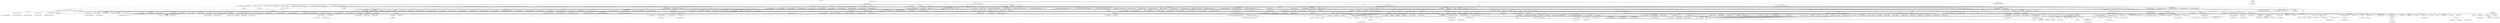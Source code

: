 digraph {
graph [overlap=false]
subgraph cluster_Router_Simple_Route {
	label="Router::Simple::Route";
	"Router::Simple::Route::CORE:match";
	"Router::Simple::Route::CORE:regcomp";
	"Router::Simple::Route::CORE:substcont";
	"Router::Simple::Route::CORE:subst";
	"Router::Simple::Route::new";
	"Router::Simple::Route::match";
	"Router::Simple::Route::CORE:qr";
	"Router::Simple::Route::BEGIN";
}
subgraph cluster_Mouse_Meta_Attribute {
	label="Mouse::Meta::Attribute";
	"Mouse::Meta::Attribute::is_weak_ref";
	"Mouse::Meta::Attribute::init_arg";
	"Mouse::Meta::Attribute::accessor_metaclass";
	"Mouse::Meta::Attribute::_process_options";
	"Mouse::Meta::Attribute::interpolate_class";
	"Mouse::Meta::Attribute::install_accessors";
	"Mouse::Meta::Attribute::new";
	"Mouse::Meta::Attribute::name";
	"Mouse::Meta::Attribute::default";
	"Mouse::Meta::Attribute::associate_method";
	"Mouse::Meta::Attribute::should_auto_deref";
	"Mouse::Meta::Attribute::has_default";
	"Mouse::Meta::Attribute::associated_class";
	"Mouse::Meta::Attribute::should_coerce";
	"Mouse::Meta::Attribute::has_trigger";
	"Mouse::Meta::Attribute::is_required";
	"Mouse::Meta::Attribute::has_type_constraint";
	"Mouse::Meta::Attribute::BEGIN";
	"Mouse::Meta::Attribute::is_lazy";
	"Mouse::Meta::Attribute::type_constraint";
	"Mouse::Meta::Attribute::has_builder";
}
subgraph cluster_Plack_Middleware_Static {
	label="Plack::Middleware::Static";
	"Plack::Middleware::Static::_handle_static";
	"Plack::Middleware::Static::CORE:regcomp";
	"Plack::Middleware::Static::call";
	"Plack::Middleware::Static::CORE:match";
}
subgraph cluster_Storable {
	label="Storable";
	"Storable::bootstrap";
}
subgraph cluster_JSON_XS {
	label="JSON::XS";
	"JSON::XS::decode_json";
}
subgraph cluster_Symbol {
	label="Symbol";
	"Symbol::qualify";
}
subgraph cluster_Config {
	label="Config";
	"Config::import";
	"Config::FETCH";
}
subgraph cluster_Encode {
	label="Encode";
	"Encode::BEGIN";
	"Encode::CORE:match";
	"Encode::predefine_encodings";
	"Encode::encode_utf8";
	"Encode::decode";
	"Encode::decode_utf8";
	"Encode::find_encoding";
	"Encode::getEncoding";
	"Encode::LEAVE_SRC";
}
subgraph cluster_HTTP_Headers {
	label="HTTP::Headers";
	"HTTP::Headers::CORE:match";
	"HTTP::Headers::new";
	"HTTP::Headers::header_field_names";
	"HTTP::Headers::CORE:sort";
	"HTTP::Headers::CORE:subst";
	"HTTP::Headers::header";
	"HTTP::Headers::content_type";
	"HTTP::Headers::_sorted_field_names";
	"HTTP::Headers::_header";
}
subgraph cluster_JSON_Boolean {
	label="JSON::Boolean";
	"JSON::Boolean::_overrride_overload";
}
subgraph cluster_URI__punycode {
	label="URI::_punycode";
	"URI::_punycode::CORE:qr";
}
subgraph cluster_Plack_Request {
	label="Plack::Request";
	"Plack::Request::new";
	"Plack::Request::_uri_base";
	"Plack::Request::env";
	"Plack::Request::base";
}
subgraph cluster_Kossy_Connection {
	label="Kossy::Connection";
	"Kossy::Connection::render";
	"Kossy::Connection::BEGIN";
}
subgraph cluster_Mouse_Meta_Class {
	label="Mouse::Meta::Class";
	"Mouse::Meta::Class::strict_constructor";
	"Mouse::Meta::Class::constructor_class";
	"Mouse::Meta::Class::superclasses";
	"Mouse::Meta::Class::attribute_metaclass";
	"Mouse::Meta::Class::linearized_isa";
	"Mouse::Meta::Class::add_attribute";
	"Mouse::Meta::Class::is_immutable";
	"Mouse::Meta::Class::BEGIN";
	"Mouse::Meta::Class::verify_superclass";
	"Mouse::Meta::Class::_invalidate_metaclass_cache";
	"Mouse::Meta::Class::destructor_class";
	"Mouse::Meta::Class::is_anon_class";
	"Mouse::Meta::Class::CORE:subst";
	"Mouse::Meta::Class::immutable_options";
	"Mouse::Meta::Class::_calculate_all_attributes";
	"Mouse::Meta::Class::make_immutable";
	"Mouse::Meta::Class::_construct_meta";
	"Mouse::Meta::Class::CORE:sort";
}
subgraph cluster_DynaLoader {
	label="DynaLoader";
	"DynaLoader::CORE:ftfile";
	"DynaLoader::CORE:ftsize";
	"DynaLoader::dl_undef_symbols";
	"DynaLoader::dl_find_symbol";
	"DynaLoader::dl_load_file";
	"DynaLoader::CORE:subst";
	"DynaLoader::BEGIN";
	"DynaLoader::dl_load_flags";
	"DynaLoader::dl_install_xsub";
	"DynaLoader::CORE:ftdir";
	"DynaLoader::bootstrap";
}
subgraph cluster_Data_MessagePack {
	label="Data::MessagePack";
	"Data::MessagePack::pack";
	"Data::MessagePack::BEGIN";
	"Data::MessagePack::CORE:match";
}
subgraph cluster_DBI {
	label="DBI";
	"DBI::connect_cached";
	"DBI::bootstrap";
	"DBI::setup_driver";
	"DBI::CORE:match";
	"DBI::_new_handle";
	"DBI::_new_sth";
	"DBI::BEGIN";
	"DBI::__ANON__[x86_64-linux-thread-multi/DBI.pm:732]";
	"DBI::END";
	"DBI::_concat_hash_sorted";
	"DBI::_install_method";
	"DBI::_new_dbh";
	"DBI::install_driver";
	"DBI::disconnect_all";
	"DBI::CORE:subst";
	"DBI::_new_drh";
	"DBI::connect";
}
subgraph cluster_base {
	label="base";
	"base::has_fields";
	"base::has_version";
	"base::has_attr";
	"base::import";
}
subgraph cluster_warnings {
	label="warnings";
	"warnings::unimport";
	"warnings::bits";
	"warnings::import";
}
subgraph cluster_IO_File {
	label="IO::File";
	"IO::File::CORE:match";
}
subgraph cluster_Isucon {
	label="Isucon";
	"Isucon::dbh";
	"Isucon::__ANON__[/home/isucon/isucon/webapp/perl/lib/Isucon.pm:43]";
	"Isucon::CORE:readline";
	"Isucon::__ANON__[/home/isucon/isucon/webapp/perl/lib/Isucon.pm:52]";
	"Isucon::load_config";
	"Isucon::__ANON__[/home/isucon/isucon/webapp/perl/lib/Isucon.pm:44]";
	"Isucon::BEGIN";
	"Isucon::CORE:open";
}
subgraph cluster_vars {
	label="vars";
	"vars::import";
	"vars::BEGIN";
	"vars::CORE:match";
}
subgraph cluster_Plack_Util_Accessor {
	label="Plack::Util::Accessor";
	"Plack::Util::Accessor::__ANON__[Plack/Util/Accessor.pm:19]";
	"Plack::Util::Accessor::mk_accessors";
	"Plack::Util::Accessor::import";
}
subgraph cluster_strict {
	label="strict";
	"strict::import";
	"strict::unimport";
	"strict::bits";
}
subgraph cluster_DBD_mysql {
	label="DBD::mysql";
	"DBD::mysql::_OdbcParse";
	"DBD::mysql::driver";
	"DBD::mysql::CORE:match";
	"DBD::mysql::bootstrap";
}
subgraph cluster_Plack_App_URLMap {
	label="Plack::App::URLMap";
	"Plack::App::URLMap::BEGIN";
}
subgraph cluster_Encode_Encoding {
	label="Encode::Encoding";
	"Encode::Encoding::CORE:match";
	"Encode::Encoding::BEGIN";
	"Encode::Encoding::renewed";
}
subgraph cluster_DBI_common {
	label="DBI::common";
	"DBI::common::func";
	"DBI::common::STORE";
	"DBI::common::FETCH";
}
subgraph cluster_common_sense {
	label="common::sense";
	"common::sense::import";
}
subgraph cluster_attributes {
	label="attributes";
	"attributes::bootstrap";
	"attributes::reftype";
	"attributes::_modify_attrs";
	"attributes::import";
}
subgraph cluster_Kossy_Request {
	label="Kossy::Request";
	"Kossy::Request::uri_for";
	"Kossy::Request::BEGIN";
}
subgraph cluster_Mouse_Util_TypeConstraints {
	label="Mouse::Util::TypeConstraints";
	"Mouse::Util::TypeConstraints::class_type";
	"Mouse::Util::TypeConstraints::find_or_create_isa_type_constraint";
	"Mouse::Util::TypeConstraints::find_type_constraint";
	"Mouse::Util::TypeConstraints::find_or_parse_type_constraint";
	"Mouse::Util::TypeConstraints::BEGIN";
	"Mouse::Util::TypeConstraints::subtype";
	"Mouse::Util::TypeConstraints::CORE:subst";
	"Mouse::Util::TypeConstraints::CORE:match";
	"Mouse::Util::TypeConstraints::_define_type";
}
subgraph cluster_DBI_Const_GetInfo_ODBC {
	label="DBI::Const::GetInfo::ODBC";
	"DBI::Const::GetInfo::ODBC::CORE:match";
}
subgraph cluster_Plack_Middleware_Conditional {
	label="Plack::Middleware::Conditional";
	"Plack::Middleware::Conditional::BEGIN";
}
subgraph cluster_XSLoader {
	label="XSLoader";
	"XSLoader::load";
	"XSLoader::bootstrap_inherit";
}
subgraph cluster_bytes {
	label="bytes";
	"bytes::import";
}
subgraph cluster_Router_Simple {
	label="Router::Simple";
	"Router::Simple::new";
	"Router::Simple::connect";
	"Router::Simple::match";
	"Router::Simple::_match";
	"Router::Simple::BEGIN";
}
subgraph cluster_URI_Escape {
	label="URI::Escape";
	"URI::Escape::uri_unescape";
	"URI::Escape::CORE:subst";
	"URI::Escape::CORE:qr";
}
subgraph cluster_IO_Handle {
	label="IO::Handle";
	"IO::Handle::autoflush";
}
subgraph cluster_URI__idna {
	label="URI::_idna";
	"URI::_idna::CORE:qr";
	"URI::_idna::CORE:regcomp";
	"URI::_idna::encode";
	"URI::_idna::CORE:match";
	"URI::_idna::check_size";
	"URI::_idna::ToASCII";
}
subgraph cluster_FileHandle {
	label="FileHandle";
	"FileHandle::import";
}
subgraph cluster_DBD___st {
	label="DBD::_::st";
	"DBD::_::st::fetchrow_hashref";
	"DBD::_::st::BEGIN";
	"DBD::_::st::fetchall_arrayref";
}
subgraph cluster_Mouse_Meta_Method_Constructor_XS {
	label="Mouse::Meta::Method::Constructor::XS";
	"Mouse::Meta::Method::Constructor::XS::_generate_constructor";
}
subgraph cluster_Text_Xslate_Bridge_TT2Like {
	label="Text::Xslate::Bridge::TT2Like";
	"Text::Xslate::Bridge::TT2Like::CORE:regcomp";
}
subgraph cluster_Mouse_Meta_Method_Destructor_XS {
	label="Mouse::Meta::Method::Destructor::XS";
	"Mouse::Meta::Method::Destructor::XS::_generate_destructor";
}
subgraph cluster_Exporter_Heavy {
	label="Exporter::Heavy";
	"Exporter::Heavy::_push_tags";
	"Exporter::Heavy::heavy_export_tags";
	"Exporter::Heavy::CORE:subst";
	"Exporter::Heavy::heavy_export_ok_tags";
	"Exporter::Heavy::CORE:match";
	"Exporter::Heavy::heavy_export";
	"Exporter::Heavy::heavy_export_to_level";
}
subgraph cluster_URI {
	label="URI";
	"URI::canonical";
	"URI::CORE:regcomp";
	"URI::new";
	"URI::_uric_escape";
	"URI::_scheme";
	"URI::implementor";
	"URI::CORE:match";
	"URI::_init_implementor";
	"URI::_init";
	"URI::CORE:subst";
}
subgraph cluster_Plack_Component {
	label="Plack::Component";
	"Plack::Component::prepare_app";
	"Plack::Component::__ANON__[Plack/Component.pm:39]";
	"Plack::Component::new";
	"Plack::Component::to_app";
}
subgraph cluster_URI_http {
	label="URI::http";
	"URI::http::canonical";
}
subgraph cluster_Class_Accessor {
	label="Class::Accessor";
	"Class::Accessor::accessor_name_for";
	"Class::Accessor::mk_accessors";
	"Class::Accessor::mutator_name_for";
	"Class::Accessor::import";
	"Class::Accessor::_mk_accessors";
}
subgraph cluster_DBI_dr {
	label="DBI::dr";
	"DBI::dr::disconnect_all";
	"DBI::dr::connect_cached";
	"DBI::dr::connect";
}
subgraph cluster_constant {
	label="constant";
	"constant::import";
	"constant::BEGIN";
	"constant::CORE:match";
}
subgraph cluster_Exporter {
	label="Exporter";
	"Exporter::as_heavy";
	"Exporter::export_to_level";
	"Exporter::export_tags";
	"Exporter::CORE:match";
	"Exporter::import";
	"Exporter::CORE:subst";
	"Exporter::export";
	"Exporter::export_ok_tags";
}
subgraph cluster_Class_Accessor_Lite {
	label="Class::Accessor::Lite";
	"Class::Accessor::Lite::__m";
	"Class::Accessor::Lite::BEGIN";
	"Class::Accessor::Lite::CORE:sort";
	"Class::Accessor::Lite::import";
	"Class::Accessor::Lite::__ANON__[Class/Accessor/Lite.pm:107]";
	"Class::Accessor::Lite::_mk_new";
	"Class::Accessor::Lite::__ANON__[Class/Accessor/Lite.pm:98]";
	"Class::Accessor::Lite::__m_new";
	"Class::Accessor::Lite::_mk_accessors";
}
subgraph cluster_utf8 {
	label="utf8";
	"utf8::encode";
	"utf8::import";
	"utf8::downgrade";
}
subgraph cluster_DBD___common {
	label="DBD::_::common";
	"DBD::_::common::CORE:match";
	"DBD::_::common::trace_msg";
	"DBD::_::common::BEGIN";
	"DBD::_::common::install_method";
}
subgraph cluster_Plack_Middleware {
	label="Plack::Middleware";
	"Plack::Middleware::import";
	"Plack::Middleware::wrap";
}
subgraph cluster_SelectSaver {
	label="SelectSaver";
	"SelectSaver::CORE:select";
	"SelectSaver::new";
}
subgraph cluster_Mouse_Exporter {
	label="Mouse::Exporter";
	"Mouse::Exporter::setup_import_methods";
	"Mouse::Exporter::BEGIN";
	"Mouse::Exporter::CORE:subst";
	"Mouse::Exporter::do_import";
	"Mouse::Exporter::build_import_methods";
	"Mouse::Exporter::import";
	"Mouse::Exporter::do_unimport";
	"Mouse::Exporter::_get_caller_package";
}
subgraph cluster_DBI_st {
	label="DBI::st";
	"DBI::st::fetchall_arrayref";
	"DBI::st::fetch";
	"DBI::st::mysql_async_ready";
	"DBI::st::execute";
	"DBI::st::fetchrow_hashref";
}
subgraph cluster_Mouse_Meta_Module {
	label="Mouse::Meta::Module";
	"Mouse::Meta::Module::BEGIN";
	"Mouse::Meta::Module::initialize";
	"Mouse::Meta::Module::_get_metaclass_by_name";
	"Mouse::Meta::Module::add_method";
}
subgraph cluster_File_Basename {
	label="File::Basename";
	"File::Basename::dirname";
	"File::Basename::CORE:substcont";
	"File::Basename::fileparse_set_fstype";
	"File::Basename::CORE:subst";
	"File::Basename::fileparse";
	"File::Basename::_strip_trailing_sep";
	"File::Basename::CORE:regcomp";
	"File::Basename::CORE:match";
	"File::Basename::BEGIN";
}
subgraph cluster_AutoLoader {
	label="AutoLoader";
	"AutoLoader::BEGIN";
	"AutoLoader::CORE:substcont";
	"AutoLoader::import";
	"AutoLoader::CORE:subst";
	"AutoLoader::CORE:regcomp";
}
subgraph cluster_Text_Xslate {
	label="Text::Xslate";
	"Text::Xslate::input_layer";
	"Text::Xslate::BEGIN";
	"Text::Xslate::CORE:subst";
	"Text::Xslate::CORE:match";
}
subgraph cluster_Class_Accessor_Fast {
	label="Class::Accessor::Fast";
	"Class::Accessor::Fast::make_accessor";
}
subgraph cluster_HTTP_Body_UrlEncoded {
	label="HTTP::Body::UrlEncoded";
	"HTTP::Body::UrlEncoded::CORE:qr";
}
subgraph cluster_File_Spec_Unix {
	label="File::Spec::Unix";
	"File::Spec::Unix::BEGIN";
	"File::Spec::Unix::CORE:ftdir";
	"File::Spec::Unix::rel2abs";
	"File::Spec::Unix::path";
	"File::Spec::Unix::canonpath";
	"File::Spec::Unix::_tmpdir";
	"File::Spec::Unix::CORE:match";
	"File::Spec::Unix::catfile";
	"File::Spec::Unix::updir";
	"File::Spec::Unix::CORE:ftewrite";
	"File::Spec::Unix::file_name_is_absolute";
	"File::Spec::Unix::tmpdir";
	"File::Spec::Unix::CORE:subst";
	"File::Spec::Unix::catdir";
}
subgraph cluster_List_Util {
	label="List::Util";
	"List::Util::BEGIN";
	"List::Util::bootstrap";
}
subgraph cluster_Kossy_Response {
	label="Kossy::Response";
	"Kossy::Response::_body";
	"Kossy::Response::BEGIN";
}
subgraph cluster_integer {
	label="integer";
	"integer::import";
	"integer::unimport";
}
subgraph cluster_Text_Xslate_Util {
	label="Text::Xslate::Util";
	"Text::Xslate::Util::html_builder";
	"Text::Xslate::Util::import_from";
	"Text::Xslate::Util::CORE:qr";
	"Text::Xslate::Util::BEGIN";
	"Text::Xslate::Util::CORE:regcomp";
	"Text::Xslate::Util::CORE:match";
	"Text::Xslate::Util::uri_escape";
}
subgraph cluster_URI__generic {
	label="URI::_generic";
	"URI::_generic::_check_path";
	"URI::_generic::path";
	"URI::_generic::CORE:subst";
	"URI::_generic::CORE:regcomp";
	"URI::_generic::authority";
	"URI::_generic::CORE:match";
}
subgraph cluster_Data_MessagePack_Unpacker {
	label="Data::MessagePack::Unpacker";
	"Data::MessagePack::Unpacker::data";
	"Data::MessagePack::Unpacker::utf8";
	"Data::MessagePack::Unpacker::new";
	"Data::MessagePack::Unpacker::execute";
	"Data::MessagePack::Unpacker::reset";
}
subgraph cluster_Time_Local {
	label="Time::Local";
	"Time::Local::CORE:pack";
	"Time::Local::_daygm";
}
subgraph cluster_Plack_Builder {
	label="Plack::Builder";
	"Plack::Builder::BEGIN";
	"Plack::Builder::to_app";
	"Plack::Builder::__ANON__[Plack/Builder.pm:94]";
	"Plack::Builder::builder";
	"Plack::Builder::add_middleware";
	"Plack::Builder::__ANON__[Plack/Builder.pm:20]";
	"Plack::Builder::new";
	"Plack::Builder::enable";
}
subgraph cluster_Kossy_Exception {
	label="Kossy::Exception";
	"Kossy::Exception::BEGIN";
}
subgraph cluster_Mouse_Meta_TypeConstraint {
	label="Mouse::Meta::TypeConstraint";
	"Mouse::Meta::TypeConstraint::_compiled_type_constraint";
	"Mouse::Meta::TypeConstraint::compile_type_constraint";
	"Mouse::Meta::TypeConstraint::new";
	"Mouse::Meta::TypeConstraint::BEGIN";
}
subgraph cluster_Try_Tiny {
	label="Try::Tiny";
	"Try::Tiny::BEGIN";
	"Try::Tiny::catch";
	"Try::Tiny::try";
}
subgraph cluster_parent {
	label="parent";
	"parent::BEGIN";
	"parent::CORE:subst";
	"parent::import";
}
subgraph cluster_Router_Simple_SubMapper {
	label="Router::Simple::SubMapper";
	"Router::Simple::SubMapper::BEGIN";
}
subgraph cluster_JSON_Backend_PP {
	label="JSON::Backend::PP";
	"JSON::Backend::PP::BEGIN";
}
subgraph cluster_overload {
	label="overload";
	"overload::OVERLOAD";
	"overload::import";
	"overload::CORE:match";
}
subgraph cluster_re {
	label="re";
	"re::import";
	"re::bits";
}
subgraph cluster_URI__server {
	label="URI::_server";
	"URI::_server::CORE:regcomp";
	"URI::_server::_uric_escape";
	"URI::_server::CORE:subst";
	"URI::_server::_port";
	"URI::_server::CORE:match";
	"URI::_server::host";
	"URI::_server::canonical";
	"URI::_server::_host_escape";
}
subgraph cluster_main {
	label="main";
	"main::BEGIN";
	"main::RUNTIME";
}
subgraph cluster_Plack_Util {
	label="Plack::Util";
	"Plack::Util::load_class";
	"Plack::Util::CORE:match";
	"Plack::Util::CORE:subst";
	"Plack::Util::CORE:regcomp";
	"Plack::Util::foreach";
	"Plack::Util::run_app";
}
subgraph cluster_Any_Moose {
	label="Any::Moose";
	"Any::Moose::BEGIN";
	"Any::Moose::_is_moose_loaded";
	"Any::Moose::any_moose";
	"Any::Moose::import";
	"Any::Moose::moose_is_preferred";
	"Any::Moose::CORE:subst";
	"Any::Moose::CORE:match";
	"Any::Moose::_canonicalize_fragment";
	"Any::Moose::_canonicalize_options";
	"Any::Moose::unimport";
	"Any::Moose::_install_module";
	"Any::Moose::_backer_of";
	"Any::Moose::mouse_is_preferred";
}
subgraph cluster_File_Temp {
	label="File::Temp";
	"File::Temp::cleanup";
	"File::Temp::END";
}
subgraph cluster_Mouse_Meta_Role {
	label="Mouse::Meta::Role";
	"Mouse::Meta::Role::BEGIN";
}
subgraph cluster_DBI_db {
	label="DBI::db";
	"DBI::db::connected";
	"DBI::db::ping";
	"DBI::db::selectall_arrayref";
	"DBI::db::prepare";
}
subgraph cluster_DBI_Const_GetInfoType {
	label="DBI::Const::GetInfoType";
	"DBI::Const::GetInfoType::CORE:match";
}
subgraph cluster_Scalar_Util {
	label="Scalar::Util";
	"Scalar::Util::looks_like_number";
	"Scalar::Util::blessed";
	"Scalar::Util::BEGIN";
	"Scalar::Util::weaken";
}
subgraph cluster_UNIVERSAL {
	label="UNIVERSAL";
	"UNIVERSAL::isa";
	"UNIVERSAL::VERSION";
	"UNIVERSAL::can";
}
subgraph cluster_FindBin {
	label="FindBin";
	"FindBin::CORE:fteread";
	"FindBin::CORE:match";
	"FindBin::CORE:ftfile";
	"FindBin::init";
	"FindBin::cwd2";
	"FindBin::CORE:readlink";
	"FindBin::BEGIN";
}
subgraph cluster_File_Spec {
	label="File::Spec";
	"File::Spec::BEGIN";
}
subgraph cluster_Fcntl {
	label="Fcntl";
	"Fcntl::AUTOLOAD";
	"Fcntl::__ANON__[Fcntl.pm:230]";
	"Fcntl::CORE:subst";
	"Fcntl::constant";
}
subgraph cluster_Encode_utf8 {
	label="Encode::utf8";
	"Encode::utf8::BEGIN";
	"Encode::utf8::decode_xs";
}
subgraph cluster_DBD___dr {
	label="DBD::_::dr";
	"DBD::_::dr::BEGIN";
}
subgraph cluster_Mouse_Meta_Method_Accessor_XS {
	label="Mouse::Meta::Method::Accessor::XS";
	"Mouse::Meta::Method::Accessor::XS::_generate_reader";
}
subgraph cluster_DBD_mysql_db {
	label="DBD::mysql::db";
	"DBD::mysql::db::_login";
}
subgraph cluster_Encode_Config {
	label="Encode::Config";
	"Encode::Config::BEGIN";
	"Encode::Config::CORE:match";
}
subgraph cluster_Mouse {
	label="Mouse";
	"Mouse::BEGIN";
	"Mouse::has";
	"Mouse::init_meta";
}
subgraph cluster_lib {
	label="lib";
	"lib::import";
}
subgraph cluster_Mouse_Object {
	label="Mouse::Object";
	"Mouse::Object::BUILDARGS";
	"Mouse::Object::new";
	"Mouse::Object::BEGIN";
}
subgraph cluster_DBD_mysql_st {
	label="DBD::mysql::st";
	"DBD::mysql::st::_prepare";
}
subgraph cluster_DBI_Const_GetInfo_ANSI {
	label="DBI::Const::GetInfo::ANSI";
	"DBI::Const::GetInfo::ANSI::CORE:match";
}
subgraph cluster_Mouse_Util {
	label="Mouse::Util";
	"Mouse::Util::is_class_loaded";
	"Mouse::Util::is_valid_class_name";
	"Mouse::Util::__register_metaclass_storage";
	"Mouse::Util::install_subroutines";
	"Mouse::Util::BEGIN";
	"Mouse::Util::load_class";
	"Mouse::Util::_try_load_one_class";
	"Mouse::Util::is_a_type_constraint";
	"Mouse::Util::generate_can_predicate_for";
	"Mouse::Util::__ANON__[x86_64-linux-thread-multi/Mouse/Util.pm:104]";
	"Mouse::Util::get_code_info";
	"Mouse::Util::CORE:subst";
	"Mouse::Util::generate_isa_predicate_for";
}
subgraph cluster_Plack_Middleware_ReverseProxy {
	label="Plack::Middleware::ReverseProxy";
	"Plack::Middleware::ReverseProxy::CORE:match";
	"Plack::Middleware::ReverseProxy::call";
}
subgraph cluster_Text_Xslate_Engine {
	label="Text::Xslate::Engine";
	"Text::Xslate::Engine::CORE:stat";
	"Text::Xslate::Engine::CORE:readline";
	"Text::Xslate::Engine::find_file";
	"Text::Xslate::Engine::CORE:open";
	"Text::Xslate::Engine::BEGIN";
	"Text::Xslate::Engine::new";
	"Text::Xslate::Engine::load_file";
	"Text::Xslate::Engine::CORE:read";
	"Text::Xslate::Engine::_resolve_function_aliases";
	"Text::Xslate::Engine::CORE:ftewrite";
	"Text::Xslate::Engine::_register_builtin_methods";
	"Text::Xslate::Engine::_assemble";
	"Text::Xslate::Engine::CORE:regcomp";
	"Text::Xslate::Engine::default_functions";
	"Text::Xslate::Engine::CORE:sort";
	"Text::Xslate::Engine::render";
	"Text::Xslate::Engine::_magic_token";
	"Text::Xslate::Engine::options";
	"Text::Xslate::Engine::_extract_options";
	"Text::Xslate::Engine::_merge_hash";
	"Text::Xslate::Engine::CORE:close";
	"Text::Xslate::Engine::CORE:ftdir";
	"Text::Xslate::Engine::CORE:flock";
	"Text::Xslate::Engine::_load_compiled";
	"Text::Xslate::Engine::CORE:match";
}
subgraph cluster_JSON_Backend_XS {
	label="JSON::Backend::XS";
	"JSON::Backend::XS::init";
}
subgraph cluster_Plack_Handler_CLI {
	label="Plack::Handler::CLI";
	"Plack::Handler::CLI::run";
	"Plack::Handler::CLI::stdout";
	"Plack::Handler::CLI::__ANON__[Plack/Handler/CLI.pm:37]";
	"Plack::Handler::CLI::CORE:print";
	"Plack::Handler::CLI::BEGIN";
	"Plack::Handler::CLI::__ANON__[Plack/Handler/CLI.pm:168]";
	"Plack::Handler::CLI::__ANON__[Plack/Handler/CLI.pm:49]";
	"Plack::Handler::CLI::need_headers";
	"Plack::Handler::CLI::meta";
	"Plack::Handler::CLI::__ANON__[Plack/Handler/CLI.pm:43]";
	"Plack::Handler::CLI::stdin";
	"Plack::Handler::CLI::stderr";
	"Plack::Handler::CLI::_handle_response";
}
subgraph cluster_DBD___db {
	label="DBD::_::db";
	"DBD::_::db::BEGIN";
	"DBD::_::db::selectall_arrayref";
}
subgraph cluster_warnings_register {
	label="warnings::register";
	"warnings::register::mkMask";
	"warnings::register::import";
}
subgraph cluster_Text_Xslate_Bridge {
	label="Text::Xslate::Bridge";
	"Text::Xslate::Bridge::bridge";
	"Text::Xslate::Bridge::methods";
	"Text::Xslate::Bridge::export_into_xslate";
	"Text::Xslate::Bridge::_functions";
}
subgraph cluster_Plack_Response {
	label="Plack::Response";
	"Plack::Response::_finalize_cookies";
	"Plack::Response::content_type";
	"Plack::Response::new";
	"Plack::Response::headers";
	"Plack::Response::CORE:subst";
	"Plack::Response::finalize";
	"Plack::Response::cookies";
}
subgraph cluster_JSON {
	label="JSON";
	"JSON::BEGIN";
	"JSON::import";
	"JSON::CORE:close";
	"JSON::CORE:readline";
	"JSON::_set_module";
	"JSON::_load_xs";
}
subgraph cluster_Encode_Alias {
	label="Encode::Alias";
	"Encode::Alias::CORE:match";
	"Encode::Alias::define_alias";
	"Encode::Alias::init_aliases";
	"Encode::Alias::BEGIN";
	"Encode::Alias::undef_aliases";
	"Encode::Alias::CORE:qr";
}
subgraph cluster_Cwd {
	label="Cwd";
	"Cwd::abs_path";
	"Cwd::BEGIN";
	"Cwd::CORE:fteexec";
	"Cwd::getcwd";
	"Cwd::CORE:regcomp";
}
subgraph cluster_Kossy {
	label="Kossy";
	"Kossy::new";
	"Kossy::psgi";
	"Kossy::__ANON__[/home/isucon/isucon/webapp/perl/lib/Kossy.pm:106]";
	"Kossy::build_app";
	"Kossy::CORE:qr";
	"Kossy::__ANON__[/home/isucon/isucon/webapp/perl/lib/Kossy.pm:114]";
	"Kossy::__ANON__[/home/isucon/isucon/webapp/perl/lib/Kossy.pm:75]";
	"Kossy::post";
	"Kossy::_router";
	"Kossy::filter";
	"Kossy::get";
	"Kossy::wrap_filter";
	"Kossy::_connect";
	"Kossy::__ANON__[/home/isucon/isucon/webapp/perl/lib/Kossy.pm:46]";
	"Kossy::__ANON__[/home/isucon/isucon/webapp/perl/lib/Kossy.pm:122]";
	"Kossy::BEGIN";
}
"URI::_generic::path" -> "URI::_generic::_check_path";
"Plack::Handler::CLI::BEGIN" -> "Any::Moose::_is_moose_loaded";
"Any::Moose::_backer_of" -> "Any::Moose::_is_moose_loaded";
"Text::Xslate::Engine::load_file" -> "Text::Xslate::Engine::find_file";
"URI::_server::_host_escape" -> "URI::_punycode::CORE:qr";
"Isucon::__ANON__[/home/isucon/isucon/webapp/perl/lib/Isucon.pm:43]" -> "Kossy::__ANON__[/home/isucon/isucon/webapp/perl/lib/Kossy.pm:106]";
"URI::canonical" -> "URI::_scheme";
"URI::_generic::_check_path" -> "URI::_generic::CORE:match";
"URI::_generic::path" -> "URI::_generic::CORE:match";
"URI::_generic::authority" -> "URI::_generic::CORE:match";
"Isucon::load_config" -> "JSON::XS::decode_json";
"URI::_generic::path" -> "utf8::downgrade";
"URI::_uric_escape" -> "utf8::downgrade";
"Mouse::Object::new" -> "Plack::Handler::CLI::__ANON__[Plack/Handler/CLI.pm:49]";
"FindBin::init" -> "File::Basename::fileparse";
"File::Basename::dirname" -> "File::Basename::fileparse";
"URI::_server::_host_escape" -> "URI::_idna::encode";
"parent::import" -> "URI::Escape::CORE:qr";
"Mouse::Meta::Method::Accessor::XS::_generate_reader" -> "Mouse::Meta::Attribute::name";
"Mouse::Meta::Class::_calculate_all_attributes" -> "Mouse::Meta::Attribute::name";
"Kossy::__ANON__[/home/isucon/isucon/webapp/perl/lib/Kossy.pm:122]" -> "Try::Tiny::try";
"Class::Accessor::Lite::import" -> "Class::Accessor::Lite::_mk_accessors";
"Plack::Builder::__ANON__[Plack/Builder.pm:20]" -> "Plack::Middleware::wrap";
"Mouse::Meta::Method::Accessor::XS::_generate_reader" -> "Mouse::Meta::Attribute::has_default";
"Text::Xslate::Engine::new" -> "Text::Xslate::Engine::default_functions";
"DynaLoader::bootstrap" -> "DynaLoader::CORE:ftsize";
"Kossy::__ANON__[/home/isucon/isucon/webapp/perl/lib/Kossy.pm:122]" -> "Plack::Response::new";
"URI::_generic::path" -> "URI::_generic::CORE:subst";
"URI::implementor" -> "URI::_generic::CORE:subst";
"parent::import" -> "Exporter::export_tags";
"Mouse::Object::new" -> "Mouse::Meta::Class::is_immutable";
"Exporter::import" -> "Exporter::CORE:match";
"Encode::Alias::init_aliases" -> "Encode::Alias::CORE:qr";
"Mouse::Meta::Attribute::install_accessors" -> "Mouse::Meta::Module::add_method";
"Mouse::Meta::Class::make_immutable" -> "Mouse::Meta::Module::add_method";
"Mouse::init_meta" -> "Mouse::Meta::Module::add_method";
"File::Basename::_strip_trailing_sep" -> "File::Basename::CORE:subst";
"Router::Simple::SubMapper::BEGIN" -> "Exporter::import";
"Text::Xslate::Engine::BEGIN" -> "Exporter::import";
"Isucon::BEGIN" -> "Exporter::import";
"Kossy::Request::BEGIN" -> "Exporter::import";
"Encode::Alias::BEGIN" -> "Exporter::import";
"URI::implementor" -> "Exporter::import";
"URI::_server::_host_escape" -> "Exporter::import";
"Router::Simple::BEGIN" -> "Exporter::import";
"FindBin::BEGIN" -> "Exporter::import";
"base::import" -> "Exporter::import";
"Text::Xslate::Util::import_from" -> "Exporter::import";
"Kossy::Response::BEGIN" -> "Exporter::import";
"Encode::BEGIN" -> "Exporter::import";
"Plack::Util::load_class" -> "Exporter::import";
"Try::Tiny::BEGIN" -> "Exporter::import";
"Cwd::BEGIN" -> "Exporter::import";
"parent::import" -> "Exporter::import";
"Text::Xslate::BEGIN" -> "Exporter::import";
"DBI::install_driver" -> "Exporter::import";
"main::BEGIN" -> "Exporter::import";
"Kossy::BEGIN" -> "Exporter::import";
"JSON::_load_xs" -> "Exporter::import";
"Plack::Middleware::Static::call" -> "Kossy::__ANON__[/home/isucon/isucon/webapp/perl/lib/Kossy.pm:122]";
"JSON::_load_xs" -> "common::sense::import";
"Kossy::Request::uri_for" -> "URI::_generic::path";
"URI::http::canonical" -> "URI::_generic::path";
"DBI::st::fetchrow_hashref" -> "DBD::_::st::fetchrow_hashref";
"URI::_idna::ToASCII" -> "URI::_idna::CORE:regcomp";
"File::Basename::dirname" -> "File::Basename::_strip_trailing_sep";
"URI::_server::_uric_escape" -> "URI::_server::CORE:match";
"URI::_server::_port" -> "URI::_server::CORE:match";
"URI::_server::canonical" -> "URI::_server::CORE:match";
"URI::_server::_host_escape" -> "URI::_server::CORE:match";
"Text::Xslate::Engine::find_file" -> "Text::Xslate::Util::uri_escape";
"URI::new" -> "URI::CORE:subst";
"URI::_uric_escape" -> "URI::CORE:subst";
"URI::implementor" -> "URI::CORE:subst";
"Mouse::Meta::Method::Accessor::XS::_generate_reader" -> "Mouse::Meta::Attribute::is_weak_ref";
"JSON::_load_xs" -> "JSON::CORE:close";
"Mouse::Meta::Attribute::new" -> "Mouse::Meta::Attribute::_process_options";
"Text::Xslate::Engine::render" -> "Text::Xslate::Engine::load_file";
"DBI::disconnect_all" -> "DBI::dr::disconnect_all";
"Isucon::__ANON__[/home/isucon/isucon/webapp/perl/lib/Isucon.pm:52]" -> "Kossy::Connection::render";
"Text::Xslate::Util::import_from" -> "Text::Xslate::Util::html_builder";
"Mouse::Object::new" -> "Plack::Handler::CLI::__ANON__[Plack/Handler/CLI.pm:37]";
"Exporter::import" -> "Exporter::CORE:subst";
"Exporter::as_heavy" -> "Exporter::CORE:subst";
"Plack::Component::__ANON__[Plack/Component.pm:39]" -> "Plack::Middleware::Static::call";
"DBD::_::db::selectall_arrayref" -> "DBI::db::prepare";
"Router::Simple::match" -> "Router::Simple::_match";
"URI::new" -> "URI::_init";
"Plack::Response::_finalize_cookies" -> "Plack::Response::cookies";
"Plack::Builder::BEGIN" -> "Plack::Middleware::import";
"Any::Moose::unimport" -> "Mouse::Exporter::do_unimport";
"Mouse::Meta::Class::_calculate_all_attributes" -> "Mouse::Meta::Class::CORE:sort";
"Text::Xslate::Bridge::methods" -> "Text::Xslate::Bridge::_functions";
"warnings::register::import" -> "warnings::register::mkMask";
"Exporter::Heavy::heavy_export_tags" -> "Exporter::Heavy::_push_tags";
"Exporter::Heavy::heavy_export_ok_tags" -> "Exporter::Heavy::_push_tags";
"FindBin::init" -> "FindBin::CORE:match";
"Plack::Util::load_class" -> "Plack::Util::CORE:match";
"Router::Simple::Route::new" -> "Router::Simple::Route::CORE:qr";
"DBI::dr::connect_cached" -> "DBI::_concat_hash_sorted";
"DBI::dr::connect" -> "DBI::_new_dbh";
"URI::_init" -> "URI::_server::_uric_escape";
"Plack::Handler::CLI::_handle_response" -> "Plack::Handler::CLI::need_headers";
"DBD::_::st::fetchrow_hashref" -> "DBI::st::fetch";
"Plack::Builder::to_app" -> "Plack::Builder::__ANON__[Plack/Builder.pm:20]";
"DynaLoader::bootstrap" -> "DBD::mysql::bootstrap";
"Kossy::__ANON__[/home/isucon/isucon/webapp/perl/lib/Kossy.pm:114]" -> "Plack::Response::finalize";
"Mouse::Object::new" -> "Mouse::Meta::Class::strict_constructor";
"File::Spec::Unix::rel2abs" -> "File::Spec::Unix::canonpath";
"File::Spec::Unix::_tmpdir" -> "File::Spec::Unix::canonpath";
"File::Spec::Unix::catfile" -> "File::Spec::Unix::canonpath";
"File::Spec::Unix::catdir" -> "File::Spec::Unix::canonpath";
"Plack::Response::finalize" -> "HTTP::Headers::header_field_names";
"FindBin::init" -> "FindBin::CORE:readlink";
"Plack::Util::load_class" -> "Config::import";
"DynaLoader::BEGIN" -> "Config::import";
"parent::import" -> "Config::import";
"FindBin::BEGIN" -> "Config::import";
"Kossy::Connection::BEGIN" -> "Class::Accessor::Lite::import";
"Kossy::BEGIN" -> "Class::Accessor::Lite::import";
"Kossy::Connection::render" -> "Class::Accessor::Lite::__ANON__[Class/Accessor/Lite.pm:107]";
"Isucon::__ANON__[/home/isucon/isucon/webapp/perl/lib/Isucon.pm:43]" -> "Class::Accessor::Lite::__ANON__[Class/Accessor/Lite.pm:107]";
"Kossy::__ANON__[/home/isucon/isucon/webapp/perl/lib/Kossy.pm:122]" -> "Class::Accessor::Lite::__ANON__[Class/Accessor/Lite.pm:107]";
"Text::Xslate::Engine::render" -> "Class::Accessor::Lite::__ANON__[Class/Accessor/Lite.pm:107]";
"Isucon::load_config" -> "Class::Accessor::Lite::__ANON__[Class/Accessor/Lite.pm:107]";
"Kossy::build_app" -> "Class::Accessor::Lite::__ANON__[Class/Accessor/Lite.pm:107]";
"Text::Xslate::BEGIN" -> "Text::Xslate::Util::CORE:qr";
"DBI::BEGIN" -> "Exporter::export_ok_tags";
"Plack::Util::load_class" -> "integer::unimport";
"Try::Tiny::try" -> "Kossy::__ANON__[/home/isucon/isucon/webapp/perl/lib/Kossy.pm:114]";
"File::Basename::fileparse_set_fstype" -> "File::Basename::CORE:regcomp";
"Kossy::__ANON__[/home/isucon/isucon/webapp/perl/lib/Kossy.pm:106]" -> "Scalar::Util::blessed";
"Mouse::Meta::Class::add_attribute" -> "Scalar::Util::blessed";
"AutoLoader::import" -> "AutoLoader::CORE:regcomp";
"Encode::decode" -> "Encode::LEAVE_SRC";
"Mouse::Meta::Attribute::install_accessors" -> "Mouse::Meta::Attribute::associated_class";
"Mouse::Meta::Method::Accessor::XS::_generate_reader" -> "Mouse::Meta::Attribute::has_type_constraint";
"JSON::import" -> "Exporter::Heavy::heavy_export_to_level";
"Fcntl::AUTOLOAD" -> "Fcntl::constant";
"DBD::_::st::fetchrow_hashref" -> "DBI::common::FETCH";
"DBI::dr::connect_cached" -> "DBI::common::FETCH";
"Kossy::__ANON__[/home/isucon/isucon/webapp/perl/lib/Kossy.pm:122]" -> "Kossy::wrap_filter";
"Any::Moose::import" -> "Any::Moose::_canonicalize_options";
"Mouse::Util::__ANON__[x86_64-linux-thread-multi/Mouse/Util.pm:104]" -> "Mouse::Util::__ANON__[x86_64-linux-thread-multi/Mouse/Util.pm:104]";
"Mouse::Object::new" -> "Mouse::Util::__ANON__[x86_64-linux-thread-multi/Mouse/Util.pm:104]";
"Mouse::Meta::Attribute::new" -> "Mouse::Object::BUILDARGS";
"File::Basename::fileparse" -> "File::Basename::CORE:match";
"File::Basename::fileparse_set_fstype" -> "File::Basename::CORE:match";
"Plack::Handler::CLI::run" -> "Plack::Util::run_app";
"HTTP::Headers::_header" -> "HTTP::Headers::CORE:match";
"Plack::Util::load_class" -> "Plack::Util::CORE:regcomp";
"re::import" -> "re::bits";
"Mouse::Meta::Class::add_attribute" -> "Mouse::Meta::Attribute::interpolate_class";
"Plack::Component::__ANON__[Plack/Component.pm:39]" -> "Plack::Middleware::ReverseProxy::call";
"FindBin::BEGIN" -> "Cwd::CORE:regcomp";
"Mouse::Meta::Class::add_attribute" -> "Mouse::Meta::Class::_invalidate_metaclass_cache";
"Mouse::Exporter::build_import_methods" -> "Mouse::Util::get_code_info";
"Text::Xslate::Engine::new" -> "Text::Xslate::Engine::_resolve_function_aliases";
"Plack::Component::to_app" -> "Plack::Component::prepare_app";
"File::Spec::Unix::_tmpdir" -> "File::Spec::Unix::CORE:ftewrite";
"DynaLoader::bootstrap" -> "DynaLoader::dl_load_flags";
"IO::Handle::autoflush" -> "Symbol::qualify";
"SelectSaver::new" -> "Symbol::qualify";
"FindBin::init" -> "FindBin::cwd2";
"DBI::install_driver" -> "DBI::Const::GetInfo::ODBC::CORE:match";
"Time::Local::_daygm" -> "Time::Local::CORE:pack";
"Mouse::Exporter::BEGIN" -> "warnings::bits";
"File::Spec::Unix::file_name_is_absolute" -> "File::Spec::Unix::CORE:match";
"Kossy::get" -> "Kossy::_connect";
"Kossy::post" -> "Kossy::_connect";
"Plack::Builder::builder" -> "Kossy::__ANON__[/home/isucon/isucon/webapp/perl/lib/Kossy.pm:46]";
"Kossy::__ANON__[/home/isucon/isucon/webapp/perl/lib/Kossy.pm:106]" -> "Isucon::__ANON__[/home/isucon/isucon/webapp/perl/lib/Isucon.pm:52]";
"Any::Moose::unimport" -> "Any::Moose::_backer_of";
"Any::Moose::any_moose" -> "Any::Moose::_backer_of";
"Text::Xslate::Util::import_from" -> "Text::Xslate::Bridge::export_into_xslate";
"Text::Xslate::Engine::load_file" -> "Text::Xslate::Engine::_load_compiled";
"constant::BEGIN" -> "warnings::register::import";
"vars::BEGIN" -> "warnings::register::import";
"parent::import" -> "warnings::register::import";
"Mouse::Meta::Method::Accessor::XS::_generate_reader" -> "Mouse::Meta::Attribute::type_constraint";
"Plack::Handler::CLI::run" -> "Plack::Handler::CLI::stderr";
"Plack::Response::finalize" -> "Plack::Response::_finalize_cookies";
"Text::Xslate::Engine::_load_compiled" -> "Data::MessagePack::Unpacker::utf8";
"Encode::encode_utf8" -> "utf8::encode";
"Mouse::Meta::TypeConstraint::new" -> "Mouse::Meta::TypeConstraint::compile_type_constraint";
"DBD::_::common::install_method" -> "DBD::_::common::CORE:match";
"DBI::db::prepare" -> "DBD::mysql::st::_prepare";
"URI::_server::canonical" -> "URI::_server::_port";
"DBI::__ANON__[x86_64-linux-thread-multi/DBI.pm:732]" -> "DBI::db::connected";
"Plack::Handler::CLI::BEGIN" -> "Any::Moose::unimport";
"URI::_server::_uric_escape" -> "URI::_server::CORE:regcomp";
"HTTP::Headers::content_type" -> "HTTP::Headers::CORE:subst";
"Mouse::Meta::Class::make_immutable" -> "Mouse::Meta::Method::Constructor::XS::_generate_constructor";
"Kossy::__ANON__[/home/isucon/isucon/webapp/perl/lib/Kossy.pm:122]" -> "Try::Tiny::catch";
"Mouse::Object::new" -> "Plack::Handler::CLI::__ANON__[Plack/Handler/CLI.pm:43]";
"Mouse::Object::new" -> "Mouse::Meta::Attribute::default";
"Router::Simple::BEGIN" -> "Class::Accessor::import";
"Plack::Middleware::Static::_handle_static" -> "Plack::Middleware::Static::CORE:match";
"Mouse::Meta::Class::superclasses" -> "Mouse::Meta::Module::_get_metaclass_by_name";
"Any::Moose::_backer_of" -> "Mouse::Meta::Module::_get_metaclass_by_name";
"Mouse::Meta::Class::_calculate_all_attributes" -> "Mouse::Meta::Module::_get_metaclass_by_name";
"overload::import" -> "overload::OVERLOAD";
"JSON::import" -> "Exporter::export_to_level";
"DBI::db::prepare" -> "DBI::_new_sth";
"Mouse::Meta::Method::Accessor::XS::_generate_reader" -> "Mouse::Meta::Attribute::should_coerce";
"DBI::db::prepare" -> "DBI::common::func";
"Mouse::Exporter::BEGIN" -> "strict::bits";
"Mouse::Util::TypeConstraints::find_type_constraint" -> "Mouse::Util::is_a_type_constraint";
"Mouse::Util::TypeConstraints::find_or_parse_type_constraint" -> "Mouse::Util::is_a_type_constraint";
"DynaLoader::bootstrap" -> "DynaLoader::dl_load_file";
"Mouse::BEGIN" -> "Mouse::Util::generate_can_predicate_for";
"Mouse::Meta::Method::Accessor::XS::_generate_reader" -> "Mouse::Meta::Attribute::is_lazy";
"DBI::connect" -> "DBI::install_driver";
"Text::Xslate::Engine::BEGIN" -> "Text::Xslate::Engine::CORE:ftdir";
"Plack::Response::finalize" -> "HTTP::Headers::header";
"Kossy::__ANON__[/home/isucon/isucon/webapp/perl/lib/Kossy.pm:122]" -> "Class::Accessor::Lite::__ANON__[Class/Accessor/Lite.pm:98]";
"JSON::_load_xs" -> "JSON::_set_module";
"Text::Xslate::Util::import_from" -> "UNIVERSAL::can";
"Mouse::Exporter::build_import_methods" -> "UNIVERSAL::can";
"Kossy::BEGIN" -> "UNIVERSAL::can";
"Text::Xslate::BEGIN" -> "UNIVERSAL::can";
"attributes::import" -> "UNIVERSAL::can";
"Mouse::Meta::Class::verify_superclass" -> "UNIVERSAL::can";
"Kossy::Request::uri_for" -> "Plack::Request::base";
"Text::Xslate::BEGIN" -> "Data::MessagePack::CORE:match";
"Plack::App::URLMap::BEGIN" -> "constant::import";
"Plack::Handler::CLI::BEGIN" -> "constant::import";
"JSON::_load_xs" -> "constant::import";
"parent::import" -> "constant::import";
"URI::_server::_host_escape" -> "constant::import";
"Isucon::__ANON__[/home/isucon/isucon/webapp/perl/lib/Isucon.pm:52]" -> "Isucon::dbh";
"Isucon::__ANON__[/home/isucon/isucon/webapp/perl/lib/Isucon.pm:43]" -> "Isucon::dbh";
"main::RUNTIME" -> "Plack::Handler::CLI::run";
"Text::Xslate::Engine::_magic_token" -> "Data::MessagePack::pack";
"Plack::Handler::CLI::BEGIN" -> "Any::Moose::import";
"DBI::install_driver" -> "DBD::mysql::driver";
"parent::BEGIN" -> "strict::unimport";
"JSON::BEGIN" -> "strict::unimport";
"Any::Moose::BEGIN" -> "strict::unimport";
"Text::Xslate::Util::BEGIN" -> "strict::unimport";
"File::Spec::Unix::BEGIN" -> "strict::unimport";
"Data::MessagePack::BEGIN" -> "strict::unimport";
"base::import" -> "strict::unimport";
"constant::BEGIN" -> "strict::unimport";
"JSON::Backend::PP::BEGIN" -> "strict::unimport";
"Exporter::as_heavy" -> "strict::unimport";
"DBI::BEGIN" -> "strict::unimport";
"Mouse::Meta::Module::BEGIN" -> "strict::unimport";
"AutoLoader::BEGIN" -> "strict::unimport";
"Class::Accessor::Lite::BEGIN" -> "strict::unimport";
"Cwd::BEGIN" -> "strict::unimport";
"Mouse::Exporter::BEGIN" -> "strict::unimport";
"parent::import" -> "strict::unimport";
"Mouse::Meta::Class::BEGIN" -> "strict::unimport";
"Mouse::Util::BEGIN" -> "strict::unimport";
"DBI::install_driver" -> "strict::unimport";
"JSON::_load_xs" -> "strict::unimport";
"Encode::BEGIN" -> "base::import";
"JSON::BEGIN" -> "base::import";
"Text::Xslate::Util::import_from" -> "base::import";
"Kossy::BEGIN" -> "base::import";
"parent::import" -> "base::import";
"Encode::Alias::BEGIN" -> "base::import";
"FindBin::BEGIN" -> "File::Basename::fileparse_set_fstype";
"URI::_server::_uric_escape" -> "URI::_server::_host_escape";
"Mouse::Meta::Attribute::install_accessors" -> "Mouse::Meta::Method::Accessor::XS::_generate_reader";
"base::import" -> "base::has_fields";
"Kossy::__ANON__[/home/isucon/isucon/webapp/perl/lib/Kossy.pm:46]" -> "Kossy::CORE:qr";
"parent::import" -> "AutoLoader::import";
"JSON::Boolean::_overrride_overload" -> "overload::import";
"JSON::_load_xs" -> "overload::import";
"parent::import" -> "overload::import";
"Any::Moose::_canonicalize_options" -> "Any::Moose::any_moose";
"DBI::connect" -> "DBI::__ANON__[x86_64-linux-thread-multi/DBI.pm:732]";
"attributes::import" -> "attributes::_modify_attrs";
"Mouse::init_meta" -> "Mouse::Util::TypeConstraints::find_type_constraint";
"File::Spec::Unix::tmpdir" -> "File::Spec::Unix::_tmpdir";
"Plack::Handler::CLI::_handle_response" -> "Plack::Util::foreach";
"Class::Accessor::Lite::import" -> "Class::Accessor::Lite::CORE:sort";
"Any::Moose::BEGIN" -> "warnings::import";
"Router::Simple::SubMapper::BEGIN" -> "warnings::import";
"Text::Xslate::Util::BEGIN" -> "warnings::import";
"Any::Moose::import" -> "warnings::import";
"Data::MessagePack::BEGIN" -> "warnings::import";
"Isucon::BEGIN" -> "warnings::import";
"Kossy::Request::BEGIN" -> "warnings::import";
"Router::Simple::BEGIN" -> "warnings::import";
"base::import" -> "warnings::import";
"Text::Xslate::Util::import_from" -> "warnings::import";
"Kossy::Connection::BEGIN" -> "warnings::import";
"Kossy::Response::BEGIN" -> "warnings::import";
"Kossy::Exception::BEGIN" -> "warnings::import";
"Plack::Util::load_class" -> "warnings::import";
"Mouse::Exporter::BEGIN" -> "warnings::import";
"parent::import" -> "warnings::import";
"Text::Xslate::BEGIN" -> "warnings::import";
"Mouse::Util::BEGIN" -> "warnings::import";
"Router::Simple::Route::BEGIN" -> "warnings::import";
"Plack::App::URLMap::BEGIN" -> "warnings::import";
"Kossy::BEGIN" -> "warnings::import";
"File::Basename::BEGIN" -> "warnings::import";
"DBI::db::selectall_arrayref" -> "DBD::_::db::selectall_arrayref";
"Isucon::BEGIN" -> "DBI::_install_method";
"DBD::_::common::install_method" -> "DBI::_install_method";
"Router::Simple::Route::new" -> "Router::Simple::Route::CORE:subst";
"Text::Xslate::Engine::_load_compiled" -> "Text::Xslate::Engine::CORE:close";
"Mouse::Util::BEGIN" -> "Mouse::Util::CORE:subst";
"Text::Xslate::Engine::_load_compiled" -> "Text::Xslate::Engine::CORE:flock";
"HTTP::Headers::header" -> "HTTP::Headers::_header";
"Mouse::BEGIN" -> "Mouse::Exporter::import";
"Mouse::Util::BEGIN" -> "Mouse::Exporter::import";
"Mouse::Util::TypeConstraints::BEGIN" -> "Mouse::Exporter::import";
"Plack::Middleware::Static::_handle_static" -> "Plack::Middleware::Static::CORE:regcomp";
"Mouse::Exporter::do_unimport" -> "Mouse::Exporter::_get_caller_package";
"Mouse::Exporter::do_import" -> "Mouse::Exporter::_get_caller_package";
"Kossy::build_app" -> "Text::Xslate::Engine::new";
"URI::_idna::ToASCII" -> "URI::_idna::check_size";
"Mouse::has" -> "Mouse::Meta::Class::add_attribute";
"DBI::END" -> "DBD::_::common::trace_msg";
"DynaLoader::bootstrap" -> "DBI::bootstrap";
"Any::Moose::import" -> "Any::Moose::_install_module";
"Plack::Middleware::Static::call" -> "Plack::Middleware::Static::_handle_static";
"DBI::BEGIN" -> "DBI::CORE:match";
"Router::Simple::_match" -> "Router::Simple::Route::match";
"Mouse::Meta::Class::add_attribute" -> "Mouse::Meta::Attribute::new";
"Text::Xslate::Engine::new" -> "Text::Xslate::Engine::_register_builtin_methods";
"Text::Xslate::Engine::_load_compiled" -> "Data::MessagePack::Unpacker::reset";
"Router::Simple::Route::new" -> "Router::Simple::Route::CORE:substcont";
"Text::Xslate::BEGIN" -> "Text::Xslate::Util::CORE:regcomp";
"parent::BEGIN" -> "vars::import";
"Plack::Util::load_class" -> "vars::import";
"File::Spec::Unix::BEGIN" -> "vars::import";
"Try::Tiny::BEGIN" -> "vars::import";
"Cwd::BEGIN" -> "vars::import";
"File::Spec::BEGIN" -> "vars::import";
"parent::import" -> "vars::import";
"DBI::install_driver" -> "vars::import";
"DynaLoader::BEGIN" -> "vars::import";
"List::Util::BEGIN" -> "vars::import";
"Scalar::Util::BEGIN" -> "vars::import";
"Mouse::Meta::Method::Accessor::XS::_generate_reader" -> "Mouse::Meta::Attribute::has_trigger";
"Kossy::Response::_body" -> "Encode::encode_utf8";
"Plack::Builder::enable" -> "Plack::Builder::__ANON__[Plack/Builder.pm:94]";
"Encode::decode_utf8" -> "Encode::decode";
"Text::Xslate::Engine::_load_compiled" -> "Data::MessagePack::Unpacker::execute";
"File::Spec::Unix::rel2abs" -> "File::Spec::Unix::file_name_is_absolute";
"FindBin::init" -> "File::Spec::Unix::file_name_is_absolute";
"Isucon::BEGIN" -> "JSON::import";
"Plack::Handler::CLI::meta" -> "Mouse::Meta::Module::initialize";
"Mouse::has" -> "Mouse::Meta::Module::initialize";
"Mouse::init_meta" -> "Mouse::Meta::Module::initialize";
"Encode::BEGIN" -> "Encode::Encoding::CORE:match";
"DBI::__ANON__[x86_64-linux-thread-multi/DBI.pm:732]" -> "DBI::dr::connect_cached";
"Exporter::Heavy::heavy_export" -> "Exporter::Heavy::CORE:subst";
"Mouse::init_meta" -> "Mouse::Meta::Class::superclasses";
"DBI::dr::connect_cached" -> "DBI::dr::connect";
"base::import" -> "base::has_attr";
"URI::new" -> "URI::implementor";
"Kossy::psgi" -> "Kossy::build_app";
"URI::canonical" -> "URI::CORE:match";
"URI::new" -> "URI::CORE:match";
"URI::_scheme" -> "URI::CORE:match";
"URI::_init" -> "URI::CORE:match";
"URI::implementor" -> "URI::CORE:match";
"Text::Xslate::Engine::_load_compiled" -> "Fcntl::AUTOLOAD";
"parent::import" -> "Fcntl::AUTOLOAD";
"Text::Xslate::Bridge::export_into_xslate" -> "Text::Xslate::Bridge::methods";
"Any::Moose::any_moose" -> "Any::Moose::mouse_is_preferred";
"Exporter::import" -> "Exporter::Heavy::heavy_export";
"FileHandle::import" -> "Exporter::Heavy::heavy_export";
"Exporter::Heavy::heavy_export_to_level" -> "Exporter::Heavy::heavy_export";
"DBD::_::db::selectall_arrayref" -> "DBI::st::execute";
"Plack::Handler::CLI::run" -> "Plack::Handler::CLI::stdin";
"File::Spec::Unix::catfile" -> "File::Spec::Unix::catdir";
"Plack::Util::load_class" -> "Config::FETCH";
"parent::import" -> "Config::FETCH";
"FindBin::BEGIN" -> "Config::FETCH";
"XSLoader::bootstrap_inherit" -> "Config::FETCH";
"Text::Xslate::Engine::_load_compiled" -> "Data::MessagePack::Unpacker::data";
"URI::_server::_host_escape" -> "URI::_idna::CORE:qr";
"Mouse::Exporter::setup_import_methods" -> "Mouse::Util::install_subroutines";
"Mouse::Exporter::do_import" -> "Mouse::Util::install_subroutines";
"Plack::Response::content_type" -> "Plack::Response::headers";
"Plack::Response::finalize" -> "Plack::Response::headers";
"DBI::dr::connect" -> "DBD::mysql::_OdbcParse";
"Text::Xslate::Util::import_from" -> "Text::Xslate::Util::CORE:match";
"Text::Xslate::BEGIN" -> "Text::Xslate::Util::CORE:match";
"Text::Xslate::Engine::find_file" -> "File::Spec::Unix::catfile";
"Text::Xslate::Engine::BEGIN" -> "File::Spec::Unix::catfile";
"FindBin::init" -> "File::Spec::Unix::catfile";
"Isucon::BEGIN" -> "utf8::import";
"Kossy::BEGIN" -> "utf8::import";
"Mouse::Util::TypeConstraints::find_type_constraint" -> "Mouse::Util::TypeConstraints::CORE:subst";
"Mouse::Util::TypeConstraints::subtype" -> "Mouse::Util::TypeConstraints::_define_type";
"Plack::Handler::CLI::run" -> "UNIVERSAL::VERSION";
"JSON::_load_xs" -> "UNIVERSAL::VERSION";
"parent::import" -> "UNIVERSAL::VERSION";
"parent::BEGIN" -> "strict::import";
"JSON::BEGIN" -> "strict::import";
"DBD::_::dr::BEGIN" -> "strict::import";
"Any::Moose::BEGIN" -> "strict::import";
"Text::Xslate::Util::BEGIN" -> "strict::import";
"Plack::Builder::BEGIN" -> "strict::import";
"Data::MessagePack::BEGIN" -> "strict::import";
"vars::BEGIN" -> "strict::import";
"File::Spec::BEGIN" -> "strict::import";
"Isucon::BEGIN" -> "strict::import";
"Router::Simple::BEGIN" -> "strict::import";
"Text::Xslate::Util::import_from" -> "strict::import";
"constant::BEGIN" -> "strict::import";
"Kossy::Connection::BEGIN" -> "strict::import";
"Kossy::Response::BEGIN" -> "strict::import";
"Encode::BEGIN" -> "strict::import";
"Exporter::as_heavy" -> "strict::import";
"Plack::Util::load_class" -> "strict::import";
"DBI::BEGIN" -> "strict::import";
"Try::Tiny::BEGIN" -> "strict::import";
"Encode::Config::BEGIN" -> "strict::import";
"Cwd::BEGIN" -> "strict::import";
"Text::Xslate::BEGIN" -> "strict::import";
"parent::import" -> "strict::import";
"Encode::Encoding::BEGIN" -> "strict::import";
"Plack::Middleware::Conditional::BEGIN" -> "strict::import";
"Router::Simple::Route::BEGIN" -> "strict::import";
"Plack::App::URLMap::BEGIN" -> "strict::import";
"DBI::install_driver" -> "strict::import";
"List::Util::BEGIN" -> "strict::import";
"Router::Simple::SubMapper::BEGIN" -> "strict::import";
"File::Spec::Unix::BEGIN" -> "strict::import";
"Any::Moose::import" -> "strict::import";
"Kossy::Request::BEGIN" -> "strict::import";
"Encode::Alias::BEGIN" -> "strict::import";
"URI::implementor" -> "strict::import";
"base::import" -> "strict::import";
"DBD::_::db::BEGIN" -> "strict::import";
"URI::_server::_host_escape" -> "strict::import";
"XSLoader::load" -> "strict::import";
"Scalar::Util::BEGIN" -> "strict::import";
"DBD::_::common::BEGIN" -> "strict::import";
"Kossy::Exception::BEGIN" -> "strict::import";
"AutoLoader::BEGIN" -> "strict::import";
"Class::Accessor::Lite::BEGIN" -> "strict::import";
"Mouse::Exporter::BEGIN" -> "strict::import";
"DBD::_::st::BEGIN" -> "strict::import";
"Kossy::BEGIN" -> "strict::import";
"File::Basename::BEGIN" -> "strict::import";
"Text::Xslate::Engine::find_file" -> "Text::Xslate::Engine::CORE:match";
"Text::Xslate::Engine::BEGIN" -> "Text::Xslate::Engine::CORE:match";
"File::Spec::Unix::canonpath" -> "File::Spec::Unix::CORE:subst";
"Mouse::Meta::Module::initialize" -> "Mouse::Meta::Class::_construct_meta";
"DBI::__ANON__[x86_64-linux-thread-multi/DBI.pm:732]" -> "DBI::common::STORE";
"DBI::connect" -> "DBI::common::STORE";
"Isucon::load_config" -> "Isucon::CORE:readline";
"main::RUNTIME" -> "Kossy::psgi";
"URI::Escape::uri_unescape" -> "URI::Escape::CORE:subst";
"Plack::Util::load_class" -> "Plack::Util::CORE:subst";
"Plack::Request::_uri_base" -> "Plack::Request::env";
"AutoLoader::import" -> "AutoLoader::CORE:substcont";
"Encode::decode" -> "Encode::utf8::decode_xs";
"Isucon::__ANON__[/home/isucon/isucon/webapp/perl/lib/Isucon.pm:52]" -> "DBI::db::selectall_arrayref";
"Isucon::__ANON__[/home/isucon/isucon/webapp/perl/lib/Isucon.pm:43]" -> "DBI::db::selectall_arrayref";
"DynaLoader::bootstrap" -> "DynaLoader::dl_find_symbol";
"Text::Xslate::Engine::_load_compiled" -> "Text::Xslate::Engine::CORE:read";
"Text::Xslate::Engine::new" -> "Text::Xslate::Util::import_from";
"Kossy::__ANON__[/home/isucon/isucon/webapp/perl/lib/Kossy.pm:114]" -> "Isucon::__ANON__[/home/isucon/isucon/webapp/perl/lib/Isucon.pm:43]";
"DBD::_::db::selectall_arrayref" -> "DBI::st::fetchall_arrayref";
"Mouse::Meta::Method::Accessor::XS::_generate_reader" -> "Mouse::Meta::Attribute::should_auto_deref";
"DBD::_::st::fetchall_arrayref" -> "DBI::st::fetchrow_hashref";
"Kossy::Connection::render" -> "Plack::Response::content_type";
"Kossy::__ANON__[/home/isucon/isucon/webapp/perl/lib/Kossy.pm:122]" -> "Plack::Response::content_type";
"Exporter::export_to_level" -> "Exporter::as_heavy";
"Exporter::export" -> "Exporter::as_heavy";
"Exporter::export_ok_tags" -> "Exporter::as_heavy";
"Exporter::export_tags" -> "Exporter::as_heavy";
"Text::Xslate::Engine::new" -> "Text::Xslate::Engine::CORE:sort";
"Text::Xslate::Engine::_extract_options" -> "Text::Xslate::Engine::CORE:sort";
"Kossy::Connection::render" -> "Text::Xslate::Engine::render";
"Encode::utf8::BEGIN" -> "bytes::import";
"parent::import" -> "bytes::import";
"Plack::Middleware::wrap" -> "Plack::Component::to_app";
"JSON::_load_xs" -> "JSON::CORE:readline";
"Plack::Util::load_class" -> "parent::import";
"Text::Xslate::Util::BEGIN" -> "parent::import";
"Plack::Builder::BEGIN" -> "parent::import";
"Kossy::Request::BEGIN" -> "parent::import";
"parent::import" -> "parent::import";
"Router::Simple::Route::BEGIN" -> "parent::import";
"Plack::Middleware::Conditional::BEGIN" -> "parent::import";
"Plack::App::URLMap::BEGIN" -> "parent::import";
"Kossy::Response::BEGIN" -> "parent::import";
"Kossy::BEGIN" -> "File::Spec::Unix::updir";
"URI::http::canonical" -> "URI::_server::canonical";
"Mouse::Meta::Class::make_immutable" -> "Mouse::Meta::Method::Destructor::XS::_generate_destructor";
"Mouse::Exporter::do_import" -> "Mouse::init_meta";
"Plack::App::URLMap::BEGIN" -> "warnings::unimport";
"Encode::BEGIN" -> "warnings::unimport";
"Text::Xslate::Util::import_from" -> "warnings::unimport";
"Data::MessagePack::BEGIN" -> "warnings::unimport";
"parent::import" -> "warnings::unimport";
"Mouse::Util::BEGIN" -> "warnings::unimport";
"Encode::Alias::BEGIN" -> "warnings::unimport";
"attributes::import" -> "attributes::reftype";
"Kossy::__ANON__[/home/isucon/isucon/webapp/perl/lib/Kossy.pm:75]" -> "Encode::decode_utf8";
"Router::Simple::connect" -> "Router::Simple::Route::new";
"Plack::Response::content_type" -> "HTTP::Headers::content_type";
"Plack::Request::base" -> "URI::http::canonical";
"Encode::utf8::decode_xs" -> "Encode::Encoding::renewed";
"DBI::BEGIN" -> "DynaLoader::bootstrap";
"DBI::install_driver" -> "DynaLoader::bootstrap";
"parent::import" -> "DynaLoader::bootstrap";
"Kossy::__ANON__[/home/isucon/isucon/webapp/perl/lib/Kossy.pm:46]" -> "Plack::Builder::enable";
"Text::Xslate::Engine::render" -> "Text::Xslate::Bridge::TT2Like::CORE:regcomp";
"parent::import" -> "HTTP::Body::UrlEncoded::CORE:qr";
"Mouse::Object::new" -> "Mouse::Meta::TypeConstraint::_compiled_type_constraint";
"Kossy::__ANON__[/home/isucon/isucon/webapp/perl/lib/Kossy.pm:122]" -> "Plack::Request::new";
"Mouse::BEGIN" -> "Mouse::Exporter::setup_import_methods";
"Plack::Handler::CLI::BEGIN" -> "Mouse::Exporter::setup_import_methods";
"Mouse::Util::BEGIN" -> "Mouse::Exporter::setup_import_methods";
"Mouse::Meta::Class::make_immutable" -> "Mouse::Meta::Class::constructor_class";
"Plack::Util::load_class" -> "Plack::Util::Accessor::import";
"parent::import" -> "Plack::Util::Accessor::import";
"Plack::Middleware::Conditional::BEGIN" -> "Plack::Util::Accessor::import";
"Mouse::BEGIN" -> "Mouse::Util::__register_metaclass_storage";
"DBI::BEGIN" -> "Exporter::Heavy::heavy_export_ok_tags";
"Class::Accessor::_mk_accessors" -> "Class::Accessor::Fast::make_accessor";
"XSLoader::load" -> "attributes::import";
"URI::_idna::encode" -> "URI::_idna::ToASCII";
"Encode::Alias::init_aliases" -> "Encode::Alias::undef_aliases";
"Text::Xslate::Util::import_from" -> "Text::Xslate::Bridge::bridge";
"Encode::Alias::init_aliases" -> "Encode::Alias::define_alias";
"Kossy::Request::BEGIN" -> "Encode::Config::CORE:match";
"URI::_server::canonical" -> "URI::canonical";
"Mouse::init_meta" -> "Mouse::Util::TypeConstraints::class_type";
"FindBin::init" -> "FindBin::CORE:ftfile";
"FindBin::BEGIN" -> "FindBin::init";
"DBI::install_driver" -> "DBI::Const::GetInfo::ANSI::CORE:match";
"Any::Moose::any_moose" -> "Any::Moose::_canonicalize_fragment";
"DBD::mysql::driver" -> "DBD::_::common::install_method";
"Plack::Util::Accessor::import" -> "Plack::Util::Accessor::mk_accessors";
"DynaLoader::bootstrap" -> "DynaLoader::CORE:subst";
"JSON::_load_xs" -> "JSON::Boolean::_overrride_overload";
"URI::_idna::ToASCII" -> "URI::_idna::CORE:match";
"URI::_generic::path" -> "URI::_generic::CORE:regcomp";
"URI::_generic::authority" -> "URI::_generic::CORE:regcomp";
"DBD::mysql::driver" -> "DBI::_new_drh";
"Mouse::Util::TypeConstraints::class_type" -> "Mouse::Util::generate_isa_predicate_for";
"Router::Simple::Route::match" -> "Router::Simple::Route::CORE:regcomp";
"Router::Simple::Route::new" -> "Router::Simple::Route::CORE:regcomp";
"Kossy::psgi" -> "Kossy::new";
"Router::Simple::BEGIN" -> "Class::Accessor::mk_accessors";
"base::import" -> "base::has_version";
"Mouse::Util::TypeConstraints::_define_type" -> "Mouse::Util::TypeConstraints::find_or_create_isa_type_constraint";
"main::BEGIN" -> "Mouse::has";
"AutoLoader::import" -> "AutoLoader::CORE:subst";
"Plack::Handler::CLI::_handle_response" -> "IO::Handle::autoflush";
"Mouse::Meta::Class::add_attribute" -> "Mouse::Meta::Attribute::install_accessors";
"Kossy::Connection::render" -> "Plack::Util::Accessor::__ANON__[Plack/Util/Accessor.pm:19]";
"Kossy::Response::_body" -> "Plack::Util::Accessor::__ANON__[Plack/Util/Accessor.pm:19]";
"Plack::Middleware::Static::_handle_static" -> "Plack::Util::Accessor::__ANON__[Plack/Util/Accessor.pm:19]";
"Plack::Response::new" -> "Plack::Util::Accessor::__ANON__[Plack/Util/Accessor.pm:19]";
"Plack::Middleware::Static::call" -> "Plack::Util::Accessor::__ANON__[Plack/Util/Accessor.pm:19]";
"Plack::Middleware::ReverseProxy::call" -> "Plack::Util::Accessor::__ANON__[Plack/Util/Accessor.pm:19]";
"Plack::Response::finalize" -> "Plack::Util::Accessor::__ANON__[Plack/Util/Accessor.pm:19]";
"Mouse::Util::TypeConstraints::_define_type" -> "Mouse::Util::TypeConstraints::CORE:match";
"Kossy::psgi" -> "Cwd::abs_path";
"FindBin::init" -> "Cwd::abs_path";
"parent::import" -> "parent::CORE:subst";
"Mouse::Object::new" -> "Mouse::Meta::Class::_calculate_all_attributes";
"DynaLoader::bootstrap" -> "DynaLoader::CORE:ftdir";
"main::BEGIN" -> "Mouse::Meta::Class::make_immutable";
"Plack::Handler::CLI::run" -> "Plack::Handler::CLI::_handle_response";
"Plack::Builder::add_middleware" -> "Plack::Util::load_class";
"DynaLoader::bootstrap" -> "DynaLoader::dl_undef_symbols";
"Mouse::Meta::Class::_calculate_all_attributes" -> "Mouse::Meta::Class::linearized_isa";
"URI::_server::_uric_escape" -> "URI::_server::CORE:subst";
"URI::_server::host" -> "URI::_server::CORE:subst";
"Plack::Builder::builder" -> "Plack::Component::new";
"Plack::Middleware::wrap" -> "Plack::Component::new";
"Text::Xslate::Engine::new" -> "Text::Xslate::Engine::_merge_hash";
"Mouse::Meta::Module::BEGIN" -> "Mouse::Exporter::do_import";
"Mouse::Object::BEGIN" -> "Mouse::Exporter::do_import";
"Mouse::Meta::Attribute::BEGIN" -> "Mouse::Exporter::do_import";
"Mouse::Meta::Role::BEGIN" -> "Mouse::Exporter::do_import";
"Mouse::Util::BEGIN" -> "Mouse::Exporter::do_import";
"Mouse::Util::TypeConstraints::BEGIN" -> "Mouse::Exporter::do_import";
"Mouse::Meta::Class::BEGIN" -> "Mouse::Exporter::do_import";
"Any::Moose::_install_module" -> "Mouse::Exporter::do_import";
"Mouse::Meta::TypeConstraint::BEGIN" -> "Mouse::Exporter::do_import";
"DBI::install_driver" -> "DBI::CORE:subst";
"DBI::connect" -> "DBI::CORE:subst";
"Plack::Builder::__ANON__[Plack/Builder.pm:94]" -> "Plack::Builder::add_middleware";
"Isucon::BEGIN" -> "JSON::_load_xs";
"Mouse::Util::_try_load_one_class" -> "Mouse::Util::is_class_loaded";
"Text::Xslate::Engine::_load_compiled" -> "Text::Xslate::Engine::CORE:readline";
"Text::Xslate::Engine::_load_compiled" -> "Fcntl::__ANON__[Fcntl.pm:230]";
"parent::import" -> "Fcntl::__ANON__[Fcntl.pm:230]";
"Mouse::Meta::Attribute::install_accessors" -> "Mouse::Meta::Attribute::accessor_metaclass";
"FindBin::BEGIN" -> "Cwd::CORE:fteexec";
"DBD::mysql::_OdbcParse" -> "DBD::mysql::CORE:match";
"Mouse::Meta::Class::superclasses" -> "Mouse::Meta::Class::verify_superclass";
"DBI::install_driver" -> "DBI::setup_driver";
"Isucon::BEGIN" -> "DBI::setup_driver";
"URI::implementor" -> "URI::_init_implementor";
"HTTP::Headers::header_field_names" -> "HTTP::Headers::_sorted_field_names";
"Encode::BEGIN" -> "Encode::Alias::init_aliases";
"DynaLoader::bootstrap" -> "DynaLoader::dl_install_xsub";
"Kossy::BEGIN" -> "XSLoader::load";
"Kossy::Request::BEGIN" -> "XSLoader::load";
"JSON::_load_xs" -> "XSLoader::load";
"Text::Xslate::BEGIN" -> "XSLoader::load";
"parent::import" -> "XSLoader::load";
"Mouse::Util::BEGIN" -> "XSLoader::load";
"FindBin::BEGIN" -> "XSLoader::load";
"XSLoader::load" -> "attributes::bootstrap";
"FindBin::init" -> "File::Spec::Unix::path";
"URI::_server::_uric_escape" -> "URI::_uric_escape";
"Plack::Request::base" -> "URI::new";
"Isucon::load_config" -> "Isucon::CORE:open";
"Plack::Builder::builder" -> "Plack::Builder::to_app";
"File::Basename::_strip_trailing_sep" -> "File::Basename::CORE:substcont";
"URI::_server::canonical" -> "URI::_server::host";
"JSON::_load_xs" -> "JSON::Backend::XS::init";
"Router::Simple::Route::match" -> "Router::Simple::Route::CORE:match";
"Plack::Handler::CLI::__ANON__[Plack/Handler/CLI.pm:168]" -> "Plack::Handler::CLI::CORE:print";
"Plack::Handler::CLI::_handle_response" -> "Plack::Handler::CLI::CORE:print";
"Plack::Response::finalize" -> "Kossy::Response::_body";
"Mouse::Object::new" -> "Mouse::Meta::Class::is_anon_class";
"IO::Handle::autoflush" -> "SelectSaver::new";
"Text::Xslate::Engine::find_file" -> "Text::Xslate::Engine::CORE:stat";
"Text::Xslate::Engine::_load_compiled" -> "Text::Xslate::Engine::CORE:stat";
"Mouse::Util::_try_load_one_class" -> "Mouse::Util::is_valid_class_name";
"Plack::Util::load_class" -> "Time::Local::_daygm";
"Kossy::wrap_filter" -> "Isucon::__ANON__[/home/isucon/isucon/webapp/perl/lib/Isucon.pm:44]";
"Class::Accessor::_mk_accessors" -> "Class::Accessor::mutator_name_for";
"Mouse::Exporter::do_import" -> "Mouse::Exporter::CORE:subst";
"URI::_server::host" -> "URI::Escape::uri_unescape";
"Class::Accessor::Lite::import" -> "Class::Accessor::Lite::_mk_new";
"Encode::decode" -> "Encode::find_encoding";
"Class::Accessor::Lite::_mk_new" -> "Class::Accessor::Lite::__m_new";
"Kossy::build_app" -> "Router::Simple::connect";
"Exporter::Heavy::heavy_export" -> "Exporter::Heavy::CORE:match";
"Isucon::BEGIN" -> "Scalar::Util::weaken";
"Mouse::Meta::Class::add_attribute" -> "Scalar::Util::weaken";
"Mouse::Meta::Attribute::install_accessors" -> "Mouse::Meta::Attribute::associate_method";
"File::Temp::END" -> "File::Temp::cleanup";
"Text::Xslate::Engine::load_file" -> "Text::Xslate::Engine::_assemble";
"Class::Accessor::Lite::_mk_accessors" -> "Class::Accessor::Lite::__m";
"Plack::Response::headers" -> "HTTP::Headers::new";
"main::BEGIN" -> "Kossy::filter";
"URI::new" -> "URI::CORE:regcomp";
"URI::_scheme" -> "URI::CORE:regcomp";
"URI::_uric_escape" -> "URI::CORE:regcomp";
"URI::_init" -> "URI::CORE:regcomp";
"URI::implementor" -> "URI::CORE:regcomp";
"Text::Xslate::Engine::new" -> "File::Spec::Unix::rel2abs";
"Text::Xslate::Engine::_magic_token" -> "Text::Xslate::Engine::_extract_options";
"Text::Xslate::Engine::new" -> "Text::Xslate::Engine::options";
"Mouse::Meta::Class::add_attribute" -> "Mouse::Meta::Class::attribute_metaclass";
"Kossy::psgi" -> "File::Basename::dirname";
"Kossy::BEGIN" -> "Text::Xslate::CORE:match";
"Any::Moose::any_moose" -> "Any::Moose::CORE:match";
"Plack::Middleware::ReverseProxy::call" -> "Plack::Middleware::ReverseProxy::CORE:match";
"Mouse::Meta::Class::add_attribute" -> "Mouse::Meta::Class::CORE:subst";
"Text::Xslate::Engine::_resolve_function_aliases" -> "Scalar::Util::looks_like_number";
"DBI::install_driver" -> "DBI::Const::GetInfoType::CORE:match";
"FindBin::init" -> "FindBin::CORE:fteread";
"Text::Xslate::Engine::_load_compiled" -> "Text::Xslate::Engine::CORE:open";
"Isucon::dbh" -> "Isucon::load_config";
"Plack::Handler::CLI::BEGIN" -> "Any::Moose::moose_is_preferred";
"Isucon::dbh" -> "DBI::connect_cached";
"Mouse::Meta::Class::make_immutable" -> "Mouse::Meta::Class::destructor_class";
"Exporter::import" -> "Exporter::export";
"FileHandle::import" -> "Exporter::export";
"Exporter::Heavy::heavy_export_to_level" -> "Exporter::export";
"Mouse::Exporter::setup_import_methods" -> "Mouse::Exporter::build_import_methods";
"Kossy::__ANON__[/home/isucon/isucon/webapp/perl/lib/Kossy.pm:106]" -> "UNIVERSAL::isa";
"DBI::setup_driver" -> "UNIVERSAL::isa";
"Any::Moose::_backer_of" -> "UNIVERSAL::isa";
"base::import" -> "UNIVERSAL::isa";
"Plack::Util::foreach" -> "Plack::Handler::CLI::__ANON__[Plack/Handler/CLI.pm:168]";
"DynaLoader::bootstrap" -> "List::Util::bootstrap";
"main::BEGIN" -> "Kossy::post";
"Fcntl::AUTOLOAD" -> "Fcntl::CORE:subst";
"DynaLoader::bootstrap" -> "DynaLoader::CORE:ftfile";
"Kossy::build_app" -> "Kossy::_router";
"Kossy::_connect" -> "Kossy::_router";
"File::Spec::Unix::_tmpdir" -> "File::Spec::Unix::CORE:ftdir";
"Text::Xslate::Engine::options" -> "Text::Xslate::input_layer";
"Text::Xslate::Engine::_load_compiled" -> "Text::Xslate::Engine::_magic_token";
"main::BEGIN" -> "Kossy::get";
"Mouse::Meta::Attribute::_process_options" -> "Mouse::Util::TypeConstraints::find_or_parse_type_constraint";
"Mouse::Util::TypeConstraints::find_or_create_isa_type_constraint" -> "Mouse::Util::TypeConstraints::find_or_parse_type_constraint";
"DBI::END" -> "DBI::disconnect_all";
"Plack::Builder::builder" -> "Plack::Builder::new";
"DynaLoader::bootstrap" -> "Storable::bootstrap";
"Mouse::Meta::Method::Accessor::XS::_generate_reader" -> "Mouse::Meta::Attribute::has_builder";
"parent::import" -> "Exporter::Heavy::heavy_export_tags";
"Mouse::Util::load_class" -> "Mouse::Util::_try_load_one_class";
"Plack::Middleware::ReverseProxy::call" -> "Plack::Component::__ANON__[Plack/Component.pm:39]";
"Plack::Util::run_app" -> "Plack::Component::__ANON__[Plack/Component.pm:39]";
"main::BEGIN" -> "Plack::Handler::CLI::meta";
"Encode::find_encoding" -> "Encode::getEncoding";
"Kossy::__ANON__[/home/isucon/isucon/webapp/perl/lib/Kossy.pm:75]" -> "Router::Simple::match";
"Try::Tiny::try" -> "Kossy::__ANON__[/home/isucon/isucon/webapp/perl/lib/Kossy.pm:75]";
"Text::Xslate::Engine::BEGIN" -> "Text::Xslate::Engine::CORE:ftewrite";
"Kossy::Request::BEGIN" -> "Encode::CORE:match";
"File::Basename::BEGIN" -> "re::import";
"Kossy::Request::BEGIN" -> "Encode::predefine_encodings";
"Text::Xslate::Engine::_load_compiled" -> "Data::MessagePack::Unpacker::new";
"Mouse::Meta::Method::Accessor::XS::_generate_reader" -> "Mouse::Meta::Attribute::is_required";
"FindBin::cwd2" -> "Cwd::getcwd";
"main::RUNTIME" -> "Mouse::Object::new";
"Kossy::psgi" -> "Plack::Builder::builder";
"DBI::dr::connect" -> "DBD::mysql::db::_login";
"Text::Xslate::Engine::BEGIN" -> "File::Spec::Unix::tmpdir";
"Mouse::Meta::Class::make_immutable" -> "Mouse::Meta::Class::immutable_options";
"vars::import" -> "vars::CORE:match";
"URI::_server::_port" -> "URI::_generic::authority";
"URI::http::canonical" -> "URI::_generic::authority";
"URI::_server::host" -> "URI::_generic::authority";
"Mouse::BEGIN" -> "Mouse::Meta::TypeConstraint::new";
"Mouse::Util::TypeConstraints::_define_type" -> "Mouse::Meta::TypeConstraint::new";
"main::BEGIN" -> "lib::import";
"DBI::connect_cached" -> "DBI::connect";
"Plack::Util::load_class" -> "integer::import";
"URI::_server::_host_escape" -> "integer::import";
"Mouse::Meta::Method::Accessor::XS::_generate_reader" -> "Mouse::Meta::Attribute::init_arg";
"Plack::Handler::CLI::_handle_response" -> "Plack::Handler::CLI::stdout";
"Mouse::Util::TypeConstraints::class_type" -> "Mouse::Util::TypeConstraints::subtype";
"parent::import" -> "IO::File::CORE:match";
"parent::import" -> "FileHandle::import";
"Kossy::build_app" -> "Router::Simple::new";
"HTTP::Headers::_sorted_field_names" -> "HTTP::Headers::CORE:sort";
"Encode::BEGIN" -> "Encode::Alias::CORE:match";
"DBI::dr::connect_cached" -> "DBI::db::ping";
"DBI::_new_dbh" -> "DBI::_new_handle";
"DBI::_new_sth" -> "DBI::_new_handle";
"DBI::_new_drh" -> "DBI::_new_handle";
"constant::import" -> "constant::CORE:match";
"overload::OVERLOAD" -> "overload::CORE:match";
"IO::Handle::autoflush" -> "SelectSaver::CORE:select";
"SelectSaver::new" -> "SelectSaver::CORE:select";
"Text::Xslate::Engine::find_file" -> "Text::Xslate::Engine::CORE:regcomp";
"Text::Xslate::Engine::render" -> "Kossy::Request::uri_for";
"Plack::Response::finalize" -> "Plack::Response::CORE:subst";
"Any::Moose::_install_module" -> "Any::Moose::CORE:subst";
"Any::Moose::any_moose" -> "Any::Moose::CORE:subst";
"Any::Moose::_canonicalize_fragment" -> "Any::Moose::CORE:subst";
"Mouse::Meta::Class::superclasses" -> "Mouse::Util::load_class";
"Mouse::Meta::Class::make_immutable" -> "Mouse::Util::load_class";
"Kossy::BEGIN" -> "Text::Xslate::CORE:subst";
"Class::Accessor::_mk_accessors" -> "Class::Accessor::accessor_name_for";
"Plack::Request::base" -> "Plack::Request::_uri_base";
"DBI::st::fetchrow_hashref" -> "DBI::st::mysql_async_ready";
"Class::Accessor::mk_accessors" -> "Class::Accessor::_mk_accessors";
"DBI::st::fetchall_arrayref" -> "DBD::_::st::fetchall_arrayref";
}
